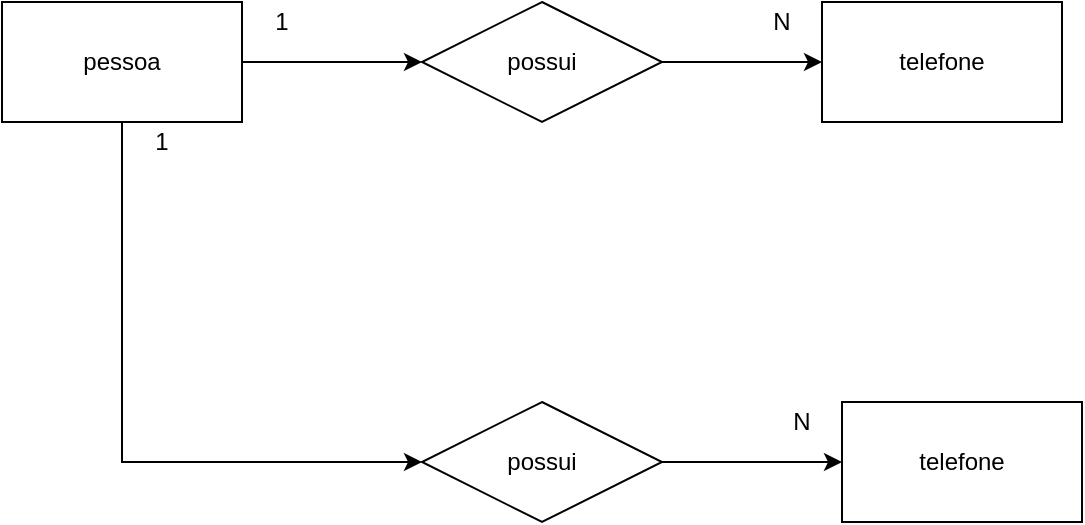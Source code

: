 <mxfile version="14.9.5" type="device" pages="2"><diagram id="5u9qJiL0m9jHQNo532V_" name="conceitual"><mxGraphModel dx="1102" dy="614" grid="1" gridSize="10" guides="1" tooltips="1" connect="1" arrows="1" fold="1" page="1" pageScale="1" pageWidth="827" pageHeight="1169" math="0" shadow="0"><root><mxCell id="0"/><mxCell id="1" parent="0"/><mxCell id="kXm7zX12AeFr7ptnUXXj-8" style="edgeStyle=orthogonalEdgeStyle;rounded=0;orthogonalLoop=1;jettySize=auto;html=1;entryX=0;entryY=0.5;entryDx=0;entryDy=0;" edge="1" parent="1" source="kXm7zX12AeFr7ptnUXXj-1" target="kXm7zX12AeFr7ptnUXXj-2"><mxGeometry relative="1" as="geometry"/></mxCell><mxCell id="kXm7zX12AeFr7ptnUXXj-11" style="edgeStyle=orthogonalEdgeStyle;rounded=0;orthogonalLoop=1;jettySize=auto;html=1;entryX=0;entryY=0.5;entryDx=0;entryDy=0;" edge="1" parent="1" source="kXm7zX12AeFr7ptnUXXj-1" target="kXm7zX12AeFr7ptnUXXj-5"><mxGeometry relative="1" as="geometry"><Array as="points"><mxPoint x="170" y="290"/></Array></mxGeometry></mxCell><mxCell id="kXm7zX12AeFr7ptnUXXj-1" value="pessoa" style="rounded=0;whiteSpace=wrap;html=1;" vertex="1" parent="1"><mxGeometry x="110" y="60" width="120" height="60" as="geometry"/></mxCell><mxCell id="kXm7zX12AeFr7ptnUXXj-9" style="edgeStyle=orthogonalEdgeStyle;rounded=0;orthogonalLoop=1;jettySize=auto;html=1;entryX=0;entryY=0.5;entryDx=0;entryDy=0;" edge="1" parent="1" source="kXm7zX12AeFr7ptnUXXj-2" target="kXm7zX12AeFr7ptnUXXj-4"><mxGeometry relative="1" as="geometry"/></mxCell><mxCell id="kXm7zX12AeFr7ptnUXXj-2" value="possui" style="shape=rhombus;perimeter=rhombusPerimeter;whiteSpace=wrap;html=1;align=center;" vertex="1" parent="1"><mxGeometry x="320" y="60" width="120" height="60" as="geometry"/></mxCell><mxCell id="kXm7zX12AeFr7ptnUXXj-4" value="telefone" style="rounded=0;whiteSpace=wrap;html=1;" vertex="1" parent="1"><mxGeometry x="520" y="60" width="120" height="60" as="geometry"/></mxCell><mxCell id="kXm7zX12AeFr7ptnUXXj-12" style="edgeStyle=orthogonalEdgeStyle;rounded=0;orthogonalLoop=1;jettySize=auto;html=1;exitX=1;exitY=0.5;exitDx=0;exitDy=0;entryX=0;entryY=0.5;entryDx=0;entryDy=0;" edge="1" parent="1" source="kXm7zX12AeFr7ptnUXXj-5" target="kXm7zX12AeFr7ptnUXXj-7"><mxGeometry relative="1" as="geometry"/></mxCell><mxCell id="kXm7zX12AeFr7ptnUXXj-5" value="possui" style="shape=rhombus;perimeter=rhombusPerimeter;whiteSpace=wrap;html=1;align=center;" vertex="1" parent="1"><mxGeometry x="320" y="260" width="120" height="60" as="geometry"/></mxCell><mxCell id="kXm7zX12AeFr7ptnUXXj-7" value="telefone" style="rounded=0;whiteSpace=wrap;html=1;" vertex="1" parent="1"><mxGeometry x="530" y="260" width="120" height="60" as="geometry"/></mxCell><mxCell id="kXm7zX12AeFr7ptnUXXj-13" value="1" style="text;html=1;strokeColor=none;fillColor=none;align=center;verticalAlign=middle;whiteSpace=wrap;rounded=0;" vertex="1" parent="1"><mxGeometry x="230" y="60" width="40" height="20" as="geometry"/></mxCell><mxCell id="kXm7zX12AeFr7ptnUXXj-14" value="1" style="text;html=1;strokeColor=none;fillColor=none;align=center;verticalAlign=middle;whiteSpace=wrap;rounded=0;" vertex="1" parent="1"><mxGeometry x="170" y="120" width="40" height="20" as="geometry"/></mxCell><mxCell id="kXm7zX12AeFr7ptnUXXj-15" value="N" style="text;html=1;strokeColor=none;fillColor=none;align=center;verticalAlign=middle;whiteSpace=wrap;rounded=0;" vertex="1" parent="1"><mxGeometry x="480" y="60" width="40" height="20" as="geometry"/></mxCell><mxCell id="kXm7zX12AeFr7ptnUXXj-16" value="N" style="text;html=1;strokeColor=none;fillColor=none;align=center;verticalAlign=middle;whiteSpace=wrap;rounded=0;" vertex="1" parent="1"><mxGeometry x="490" y="260" width="40" height="20" as="geometry"/></mxCell></root></mxGraphModel></diagram><diagram id="krK1vPXpckvpl-NUPwYB" name="logico"><mxGraphModel dx="1102" dy="614" grid="1" gridSize="10" guides="1" tooltips="1" connect="1" arrows="1" fold="1" page="1" pageScale="1" pageWidth="827" pageHeight="1169" math="0" shadow="0"><root><mxCell id="2xuDC24r2Mg4Fqmrdjc5-0"/><mxCell id="2xuDC24r2Mg4Fqmrdjc5-1" parent="2xuDC24r2Mg4Fqmrdjc5-0"/><mxCell id="2xuDC24r2Mg4Fqmrdjc5-2" value="pessoa" style="shape=table;startSize=30;container=1;collapsible=1;childLayout=tableLayout;fixedRows=1;rowLines=0;fontStyle=1;align=center;resizeLast=1;" vertex="1" parent="2xuDC24r2Mg4Fqmrdjc5-1"><mxGeometry x="100" y="40" width="180" height="140" as="geometry"/></mxCell><mxCell id="2xuDC24r2Mg4Fqmrdjc5-3" value="" style="shape=partialRectangle;collapsible=0;dropTarget=0;pointerEvents=0;fillColor=none;top=0;left=0;bottom=1;right=0;points=[[0,0.5],[1,0.5]];portConstraint=eastwest;" vertex="1" parent="2xuDC24r2Mg4Fqmrdjc5-2"><mxGeometry y="30" width="180" height="30" as="geometry"/></mxCell><mxCell id="2xuDC24r2Mg4Fqmrdjc5-4" value="PK" style="shape=partialRectangle;connectable=0;fillColor=none;top=0;left=0;bottom=0;right=0;fontStyle=1;overflow=hidden;" vertex="1" parent="2xuDC24r2Mg4Fqmrdjc5-3"><mxGeometry width="30" height="30" as="geometry"/></mxCell><mxCell id="2xuDC24r2Mg4Fqmrdjc5-5" value="idPessoa" style="shape=partialRectangle;connectable=0;fillColor=none;top=0;left=0;bottom=0;right=0;align=left;spacingLeft=6;fontStyle=5;overflow=hidden;" vertex="1" parent="2xuDC24r2Mg4Fqmrdjc5-3"><mxGeometry x="30" width="150" height="30" as="geometry"/></mxCell><mxCell id="2xuDC24r2Mg4Fqmrdjc5-6" value="" style="shape=partialRectangle;collapsible=0;dropTarget=0;pointerEvents=0;fillColor=none;top=0;left=0;bottom=0;right=0;points=[[0,0.5],[1,0.5]];portConstraint=eastwest;" vertex="1" parent="2xuDC24r2Mg4Fqmrdjc5-2"><mxGeometry y="60" width="180" height="30" as="geometry"/></mxCell><mxCell id="2xuDC24r2Mg4Fqmrdjc5-7" value="" style="shape=partialRectangle;connectable=0;fillColor=none;top=0;left=0;bottom=0;right=0;editable=1;overflow=hidden;" vertex="1" parent="2xuDC24r2Mg4Fqmrdjc5-6"><mxGeometry width="30" height="30" as="geometry"/></mxCell><mxCell id="2xuDC24r2Mg4Fqmrdjc5-8" value="nomePessoa" style="shape=partialRectangle;connectable=0;fillColor=none;top=0;left=0;bottom=0;right=0;align=left;spacingLeft=6;overflow=hidden;" vertex="1" parent="2xuDC24r2Mg4Fqmrdjc5-6"><mxGeometry x="30" width="150" height="30" as="geometry"/></mxCell><mxCell id="2xuDC24r2Mg4Fqmrdjc5-9" value="" style="shape=partialRectangle;collapsible=0;dropTarget=0;pointerEvents=0;fillColor=none;top=0;left=0;bottom=0;right=0;points=[[0,0.5],[1,0.5]];portConstraint=eastwest;" vertex="1" parent="2xuDC24r2Mg4Fqmrdjc5-2"><mxGeometry y="90" width="180" height="20" as="geometry"/></mxCell><mxCell id="2xuDC24r2Mg4Fqmrdjc5-10" value="" style="shape=partialRectangle;connectable=0;fillColor=none;top=0;left=0;bottom=0;right=0;editable=1;overflow=hidden;" vertex="1" parent="2xuDC24r2Mg4Fqmrdjc5-9"><mxGeometry width="30" height="20" as="geometry"/></mxCell><mxCell id="2xuDC24r2Mg4Fqmrdjc5-11" value="" style="shape=partialRectangle;connectable=0;fillColor=none;top=0;left=0;bottom=0;right=0;align=left;spacingLeft=6;overflow=hidden;" vertex="1" parent="2xuDC24r2Mg4Fqmrdjc5-9"><mxGeometry x="30" width="150" height="20" as="geometry"/></mxCell><mxCell id="2xuDC24r2Mg4Fqmrdjc5-12" value="" style="shape=partialRectangle;collapsible=0;dropTarget=0;pointerEvents=0;fillColor=none;top=0;left=0;bottom=0;right=0;points=[[0,0.5],[1,0.5]];portConstraint=eastwest;" vertex="1" parent="2xuDC24r2Mg4Fqmrdjc5-2"><mxGeometry y="110" width="180" height="30" as="geometry"/></mxCell><mxCell id="2xuDC24r2Mg4Fqmrdjc5-13" value="" style="shape=partialRectangle;connectable=0;fillColor=none;top=0;left=0;bottom=0;right=0;editable=1;overflow=hidden;" vertex="1" parent="2xuDC24r2Mg4Fqmrdjc5-12"><mxGeometry width="30" height="30" as="geometry"/></mxCell><mxCell id="2xuDC24r2Mg4Fqmrdjc5-14" value="" style="shape=partialRectangle;connectable=0;fillColor=none;top=0;left=0;bottom=0;right=0;align=left;spacingLeft=6;overflow=hidden;" vertex="1" parent="2xuDC24r2Mg4Fqmrdjc5-12"><mxGeometry x="30" width="150" height="30" as="geometry"/></mxCell><mxCell id="2xuDC24r2Mg4Fqmrdjc5-15" value="telefone" style="shape=table;startSize=30;container=1;collapsible=1;childLayout=tableLayout;fixedRows=1;rowLines=0;fontStyle=1;align=center;resizeLast=1;" vertex="1" parent="2xuDC24r2Mg4Fqmrdjc5-1"><mxGeometry x="430" y="40" width="180" height="160" as="geometry"/></mxCell><mxCell id="2xuDC24r2Mg4Fqmrdjc5-16" value="" style="shape=partialRectangle;collapsible=0;dropTarget=0;pointerEvents=0;fillColor=none;top=0;left=0;bottom=0;right=0;points=[[0,0.5],[1,0.5]];portConstraint=eastwest;" vertex="1" parent="2xuDC24r2Mg4Fqmrdjc5-15"><mxGeometry y="30" width="180" height="30" as="geometry"/></mxCell><mxCell id="2xuDC24r2Mg4Fqmrdjc5-17" value="PK" style="shape=partialRectangle;connectable=0;fillColor=none;top=0;left=0;bottom=0;right=0;fontStyle=1;overflow=hidden;" vertex="1" parent="2xuDC24r2Mg4Fqmrdjc5-16"><mxGeometry width="60" height="30" as="geometry"/></mxCell><mxCell id="2xuDC24r2Mg4Fqmrdjc5-18" value="idTelefone" style="shape=partialRectangle;connectable=0;fillColor=none;top=0;left=0;bottom=0;right=0;align=left;spacingLeft=6;fontStyle=5;overflow=hidden;" vertex="1" parent="2xuDC24r2Mg4Fqmrdjc5-16"><mxGeometry x="60" width="120" height="30" as="geometry"/></mxCell><mxCell id="2xuDC24r2Mg4Fqmrdjc5-19" value="" style="shape=partialRectangle;collapsible=0;dropTarget=0;pointerEvents=0;fillColor=none;top=0;left=0;bottom=1;right=0;points=[[0,0.5],[1,0.5]];portConstraint=eastwest;" vertex="1" parent="2xuDC24r2Mg4Fqmrdjc5-15"><mxGeometry y="60" width="180" height="30" as="geometry"/></mxCell><mxCell id="2xuDC24r2Mg4Fqmrdjc5-20" value="FK" style="shape=partialRectangle;connectable=0;fillColor=none;top=0;left=0;bottom=0;right=0;fontStyle=1;overflow=hidden;" vertex="1" parent="2xuDC24r2Mg4Fqmrdjc5-19"><mxGeometry width="60" height="30" as="geometry"/></mxCell><mxCell id="2xuDC24r2Mg4Fqmrdjc5-21" value="idPessoa" style="shape=partialRectangle;connectable=0;fillColor=none;top=0;left=0;bottom=0;right=0;align=left;spacingLeft=6;fontStyle=5;overflow=hidden;" vertex="1" parent="2xuDC24r2Mg4Fqmrdjc5-19"><mxGeometry x="60" width="120" height="30" as="geometry"/></mxCell><mxCell id="2xuDC24r2Mg4Fqmrdjc5-22" value="" style="shape=partialRectangle;collapsible=0;dropTarget=0;pointerEvents=0;fillColor=none;top=0;left=0;bottom=0;right=0;points=[[0,0.5],[1,0.5]];portConstraint=eastwest;" vertex="1" parent="2xuDC24r2Mg4Fqmrdjc5-15"><mxGeometry y="90" width="180" height="30" as="geometry"/></mxCell><mxCell id="2xuDC24r2Mg4Fqmrdjc5-23" value="" style="shape=partialRectangle;connectable=0;fillColor=none;top=0;left=0;bottom=0;right=0;editable=1;overflow=hidden;" vertex="1" parent="2xuDC24r2Mg4Fqmrdjc5-22"><mxGeometry width="60" height="30" as="geometry"/></mxCell><mxCell id="2xuDC24r2Mg4Fqmrdjc5-24" value="numeroTelefone" style="shape=partialRectangle;connectable=0;fillColor=none;top=0;left=0;bottom=0;right=0;align=left;spacingLeft=6;overflow=hidden;" vertex="1" parent="2xuDC24r2Mg4Fqmrdjc5-22"><mxGeometry x="60" width="120" height="30" as="geometry"/></mxCell><mxCell id="2xuDC24r2Mg4Fqmrdjc5-25" value="" style="shape=partialRectangle;collapsible=0;dropTarget=0;pointerEvents=0;fillColor=none;top=0;left=0;bottom=0;right=0;points=[[0,0.5],[1,0.5]];portConstraint=eastwest;" vertex="1" parent="2xuDC24r2Mg4Fqmrdjc5-15"><mxGeometry y="120" width="180" height="30" as="geometry"/></mxCell><mxCell id="2xuDC24r2Mg4Fqmrdjc5-26" value="" style="shape=partialRectangle;connectable=0;fillColor=none;top=0;left=0;bottom=0;right=0;editable=1;overflow=hidden;" vertex="1" parent="2xuDC24r2Mg4Fqmrdjc5-25"><mxGeometry width="60" height="30" as="geometry"/></mxCell><mxCell id="2xuDC24r2Mg4Fqmrdjc5-27" value="" style="shape=partialRectangle;connectable=0;fillColor=none;top=0;left=0;bottom=0;right=0;align=left;spacingLeft=6;overflow=hidden;" vertex="1" parent="2xuDC24r2Mg4Fqmrdjc5-25"><mxGeometry x="60" width="120" height="30" as="geometry"/></mxCell><mxCell id="2xuDC24r2Mg4Fqmrdjc5-28" value="Email" style="shape=table;startSize=30;container=1;collapsible=1;childLayout=tableLayout;fixedRows=1;rowLines=0;fontStyle=1;align=center;resizeLast=1;" vertex="1" parent="2xuDC24r2Mg4Fqmrdjc5-1"><mxGeometry x="430" y="290" width="180" height="160" as="geometry"/></mxCell><mxCell id="2xuDC24r2Mg4Fqmrdjc5-29" value="" style="shape=partialRectangle;collapsible=0;dropTarget=0;pointerEvents=0;fillColor=none;top=0;left=0;bottom=0;right=0;points=[[0,0.5],[1,0.5]];portConstraint=eastwest;" vertex="1" parent="2xuDC24r2Mg4Fqmrdjc5-28"><mxGeometry y="30" width="180" height="30" as="geometry"/></mxCell><mxCell id="2xuDC24r2Mg4Fqmrdjc5-30" value="PK" style="shape=partialRectangle;connectable=0;fillColor=none;top=0;left=0;bottom=0;right=0;fontStyle=1;overflow=hidden;" vertex="1" parent="2xuDC24r2Mg4Fqmrdjc5-29"><mxGeometry width="60" height="30" as="geometry"/></mxCell><mxCell id="2xuDC24r2Mg4Fqmrdjc5-31" value="idEmail" style="shape=partialRectangle;connectable=0;fillColor=none;top=0;left=0;bottom=0;right=0;align=left;spacingLeft=6;fontStyle=5;overflow=hidden;" vertex="1" parent="2xuDC24r2Mg4Fqmrdjc5-29"><mxGeometry x="60" width="120" height="30" as="geometry"/></mxCell><mxCell id="2xuDC24r2Mg4Fqmrdjc5-32" value="" style="shape=partialRectangle;collapsible=0;dropTarget=0;pointerEvents=0;fillColor=none;top=0;left=0;bottom=1;right=0;points=[[0,0.5],[1,0.5]];portConstraint=eastwest;" vertex="1" parent="2xuDC24r2Mg4Fqmrdjc5-28"><mxGeometry y="60" width="180" height="30" as="geometry"/></mxCell><mxCell id="2xuDC24r2Mg4Fqmrdjc5-33" value="FK" style="shape=partialRectangle;connectable=0;fillColor=none;top=0;left=0;bottom=0;right=0;fontStyle=1;overflow=hidden;" vertex="1" parent="2xuDC24r2Mg4Fqmrdjc5-32"><mxGeometry width="60" height="30" as="geometry"/></mxCell><mxCell id="2xuDC24r2Mg4Fqmrdjc5-34" value="idPessoa" style="shape=partialRectangle;connectable=0;fillColor=none;top=0;left=0;bottom=0;right=0;align=left;spacingLeft=6;fontStyle=5;overflow=hidden;" vertex="1" parent="2xuDC24r2Mg4Fqmrdjc5-32"><mxGeometry x="60" width="120" height="30" as="geometry"/></mxCell><mxCell id="2xuDC24r2Mg4Fqmrdjc5-35" value="" style="shape=partialRectangle;collapsible=0;dropTarget=0;pointerEvents=0;fillColor=none;top=0;left=0;bottom=0;right=0;points=[[0,0.5],[1,0.5]];portConstraint=eastwest;" vertex="1" parent="2xuDC24r2Mg4Fqmrdjc5-28"><mxGeometry y="90" width="180" height="30" as="geometry"/></mxCell><mxCell id="2xuDC24r2Mg4Fqmrdjc5-36" value="" style="shape=partialRectangle;connectable=0;fillColor=none;top=0;left=0;bottom=0;right=0;editable=1;overflow=hidden;" vertex="1" parent="2xuDC24r2Mg4Fqmrdjc5-35"><mxGeometry width="60" height="30" as="geometry"/></mxCell><mxCell id="2xuDC24r2Mg4Fqmrdjc5-37" value="nomeEmail" style="shape=partialRectangle;connectable=0;fillColor=none;top=0;left=0;bottom=0;right=0;align=left;spacingLeft=6;overflow=hidden;" vertex="1" parent="2xuDC24r2Mg4Fqmrdjc5-35"><mxGeometry x="60" width="120" height="30" as="geometry"/></mxCell><mxCell id="2xuDC24r2Mg4Fqmrdjc5-38" value="" style="shape=partialRectangle;collapsible=0;dropTarget=0;pointerEvents=0;fillColor=none;top=0;left=0;bottom=0;right=0;points=[[0,0.5],[1,0.5]];portConstraint=eastwest;" vertex="1" parent="2xuDC24r2Mg4Fqmrdjc5-28"><mxGeometry y="120" width="180" height="30" as="geometry"/></mxCell><mxCell id="2xuDC24r2Mg4Fqmrdjc5-39" value="" style="shape=partialRectangle;connectable=0;fillColor=none;top=0;left=0;bottom=0;right=0;editable=1;overflow=hidden;" vertex="1" parent="2xuDC24r2Mg4Fqmrdjc5-38"><mxGeometry width="60" height="30" as="geometry"/></mxCell><mxCell id="2xuDC24r2Mg4Fqmrdjc5-40" value="" style="shape=partialRectangle;connectable=0;fillColor=none;top=0;left=0;bottom=0;right=0;align=left;spacingLeft=6;overflow=hidden;" vertex="1" parent="2xuDC24r2Mg4Fqmrdjc5-38"><mxGeometry x="60" width="120" height="30" as="geometry"/></mxCell><mxCell id="2xuDC24r2Mg4Fqmrdjc5-41" value="" style="edgeStyle=entityRelationEdgeStyle;fontSize=12;html=1;endArrow=ERmany;" edge="1" parent="2xuDC24r2Mg4Fqmrdjc5-1" source="2xuDC24r2Mg4Fqmrdjc5-6" target="2xuDC24r2Mg4Fqmrdjc5-19"><mxGeometry width="100" height="100" relative="1" as="geometry"><mxPoint x="350" y="330" as="sourcePoint"/><mxPoint x="450" y="230" as="targetPoint"/></mxGeometry></mxCell><mxCell id="2xuDC24r2Mg4Fqmrdjc5-42" value="" style="edgeStyle=entityRelationEdgeStyle;fontSize=12;html=1;endArrow=ERoneToMany;exitX=1;exitY=0.5;exitDx=0;exitDy=0;" edge="1" parent="2xuDC24r2Mg4Fqmrdjc5-1" source="2xuDC24r2Mg4Fqmrdjc5-6" target="2xuDC24r2Mg4Fqmrdjc5-32"><mxGeometry width="100" height="100" relative="1" as="geometry"><mxPoint x="360" y="370" as="sourcePoint"/><mxPoint x="460" y="270" as="targetPoint"/></mxGeometry></mxCell></root></mxGraphModel></diagram></mxfile>
